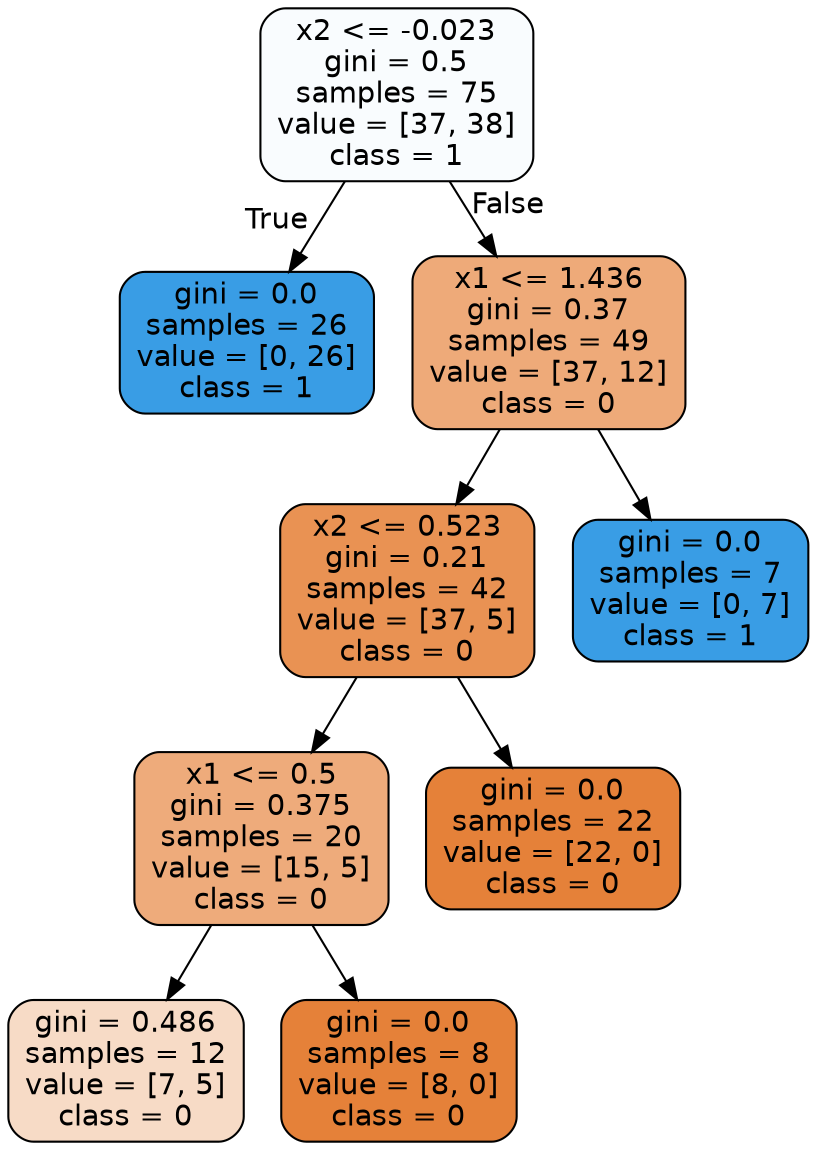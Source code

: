 digraph Tree {
node [shape=box, style="filled, rounded", color="black", fontname=helvetica] ;
edge [fontname=helvetica] ;
0 [label="x2 <= -0.023\ngini = 0.5\nsamples = 75\nvalue = [37, 38]\nclass = 1", fillcolor="#399de507"] ;
1 [label="gini = 0.0\nsamples = 26\nvalue = [0, 26]\nclass = 1", fillcolor="#399de5ff"] ;
0 -> 1 [labeldistance=2.5, labelangle=45, headlabel="True"] ;
2 [label="x1 <= 1.436\ngini = 0.37\nsamples = 49\nvalue = [37, 12]\nclass = 0", fillcolor="#e58139ac"] ;
0 -> 2 [labeldistance=2.5, labelangle=-45, headlabel="False"] ;
3 [label="x2 <= 0.523\ngini = 0.21\nsamples = 42\nvalue = [37, 5]\nclass = 0", fillcolor="#e58139dd"] ;
2 -> 3 ;
4 [label="x1 <= 0.5\ngini = 0.375\nsamples = 20\nvalue = [15, 5]\nclass = 0", fillcolor="#e58139aa"] ;
3 -> 4 ;
5 [label="gini = 0.486\nsamples = 12\nvalue = [7, 5]\nclass = 0", fillcolor="#e5813949"] ;
4 -> 5 ;
6 [label="gini = 0.0\nsamples = 8\nvalue = [8, 0]\nclass = 0", fillcolor="#e58139ff"] ;
4 -> 6 ;
7 [label="gini = 0.0\nsamples = 22\nvalue = [22, 0]\nclass = 0", fillcolor="#e58139ff"] ;
3 -> 7 ;
8 [label="gini = 0.0\nsamples = 7\nvalue = [0, 7]\nclass = 1", fillcolor="#399de5ff"] ;
2 -> 8 ;
}